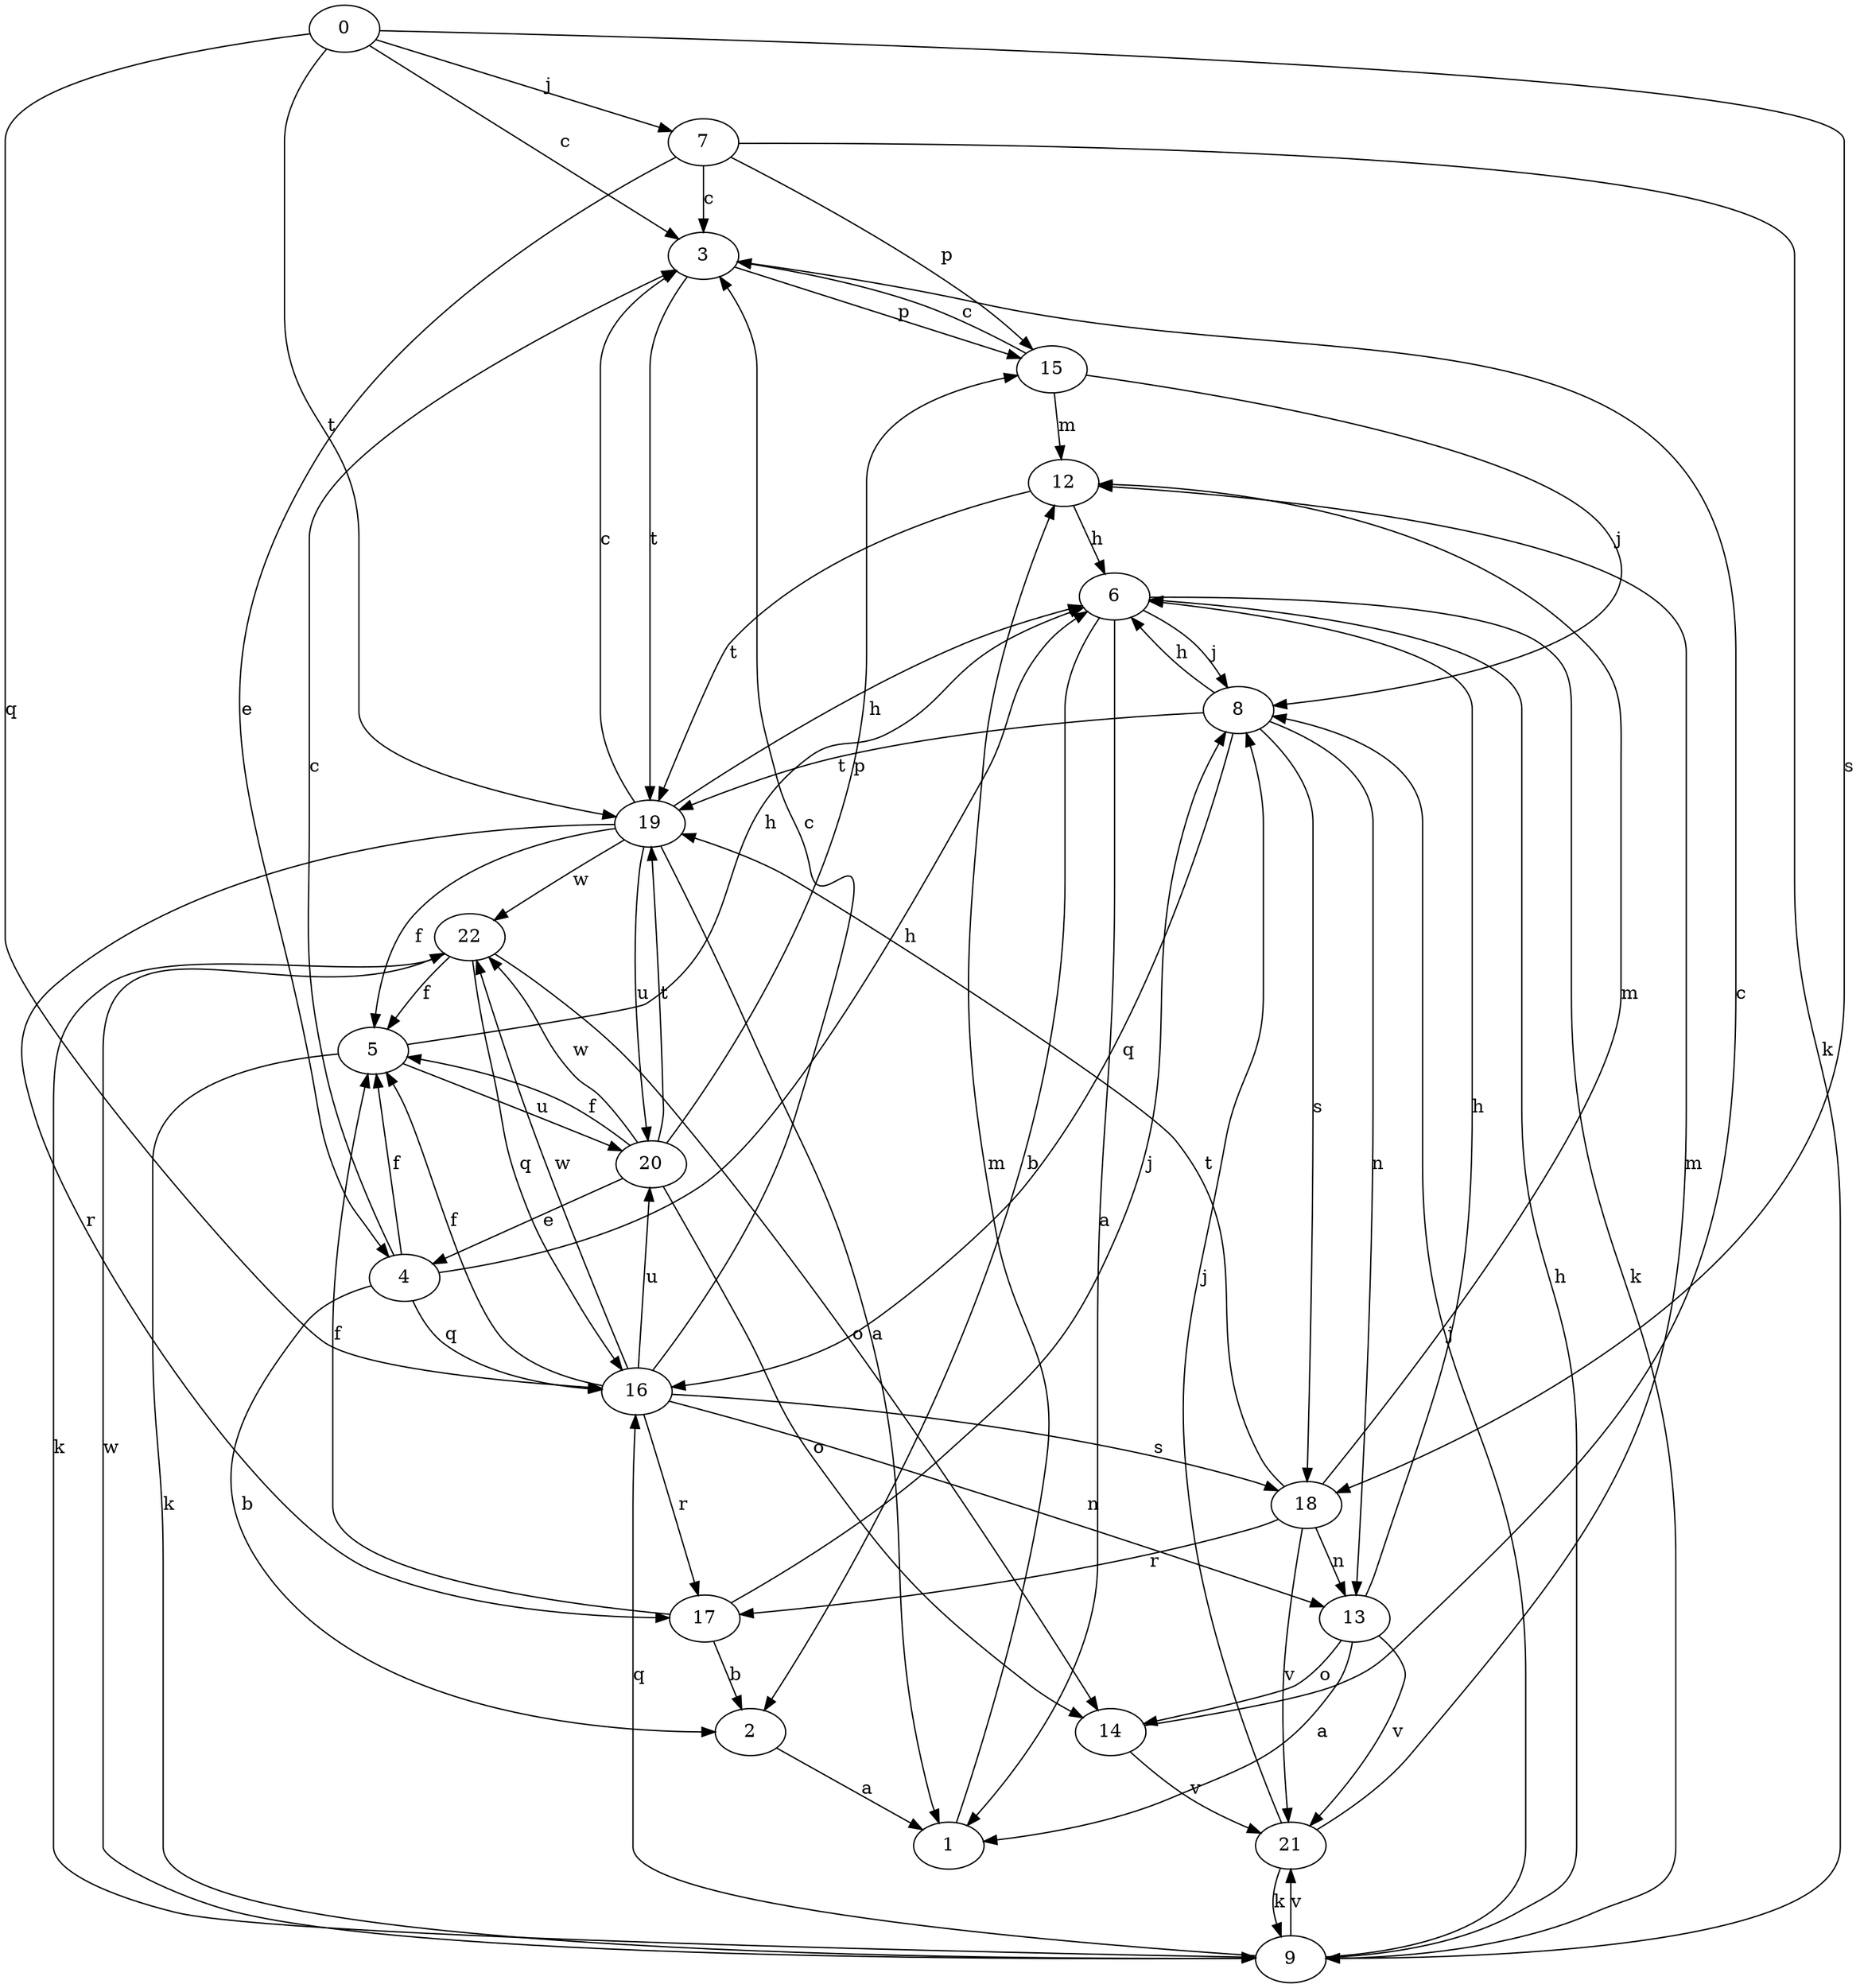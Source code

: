 strict digraph  {
0;
1;
2;
3;
4;
5;
6;
7;
8;
9;
12;
13;
14;
15;
16;
17;
18;
19;
20;
21;
22;
0 -> 3  [label=c];
0 -> 7  [label=j];
0 -> 16  [label=q];
0 -> 18  [label=s];
0 -> 19  [label=t];
1 -> 12  [label=m];
2 -> 1  [label=a];
3 -> 15  [label=p];
3 -> 19  [label=t];
4 -> 2  [label=b];
4 -> 3  [label=c];
4 -> 5  [label=f];
4 -> 6  [label=h];
4 -> 16  [label=q];
5 -> 6  [label=h];
5 -> 9  [label=k];
5 -> 20  [label=u];
6 -> 1  [label=a];
6 -> 2  [label=b];
6 -> 8  [label=j];
6 -> 9  [label=k];
7 -> 3  [label=c];
7 -> 4  [label=e];
7 -> 9  [label=k];
7 -> 15  [label=p];
8 -> 6  [label=h];
8 -> 13  [label=n];
8 -> 16  [label=q];
8 -> 18  [label=s];
8 -> 19  [label=t];
9 -> 6  [label=h];
9 -> 8  [label=j];
9 -> 16  [label=q];
9 -> 21  [label=v];
9 -> 22  [label=w];
12 -> 6  [label=h];
12 -> 19  [label=t];
13 -> 1  [label=a];
13 -> 6  [label=h];
13 -> 14  [label=o];
13 -> 21  [label=v];
14 -> 3  [label=c];
14 -> 21  [label=v];
15 -> 3  [label=c];
15 -> 8  [label=j];
15 -> 12  [label=m];
16 -> 3  [label=c];
16 -> 5  [label=f];
16 -> 13  [label=n];
16 -> 17  [label=r];
16 -> 18  [label=s];
16 -> 20  [label=u];
16 -> 22  [label=w];
17 -> 2  [label=b];
17 -> 5  [label=f];
17 -> 8  [label=j];
18 -> 12  [label=m];
18 -> 13  [label=n];
18 -> 17  [label=r];
18 -> 19  [label=t];
18 -> 21  [label=v];
19 -> 1  [label=a];
19 -> 3  [label=c];
19 -> 5  [label=f];
19 -> 6  [label=h];
19 -> 17  [label=r];
19 -> 20  [label=u];
19 -> 22  [label=w];
20 -> 4  [label=e];
20 -> 5  [label=f];
20 -> 14  [label=o];
20 -> 15  [label=p];
20 -> 19  [label=t];
20 -> 22  [label=w];
21 -> 8  [label=j];
21 -> 9  [label=k];
21 -> 12  [label=m];
22 -> 5  [label=f];
22 -> 9  [label=k];
22 -> 14  [label=o];
22 -> 16  [label=q];
}
